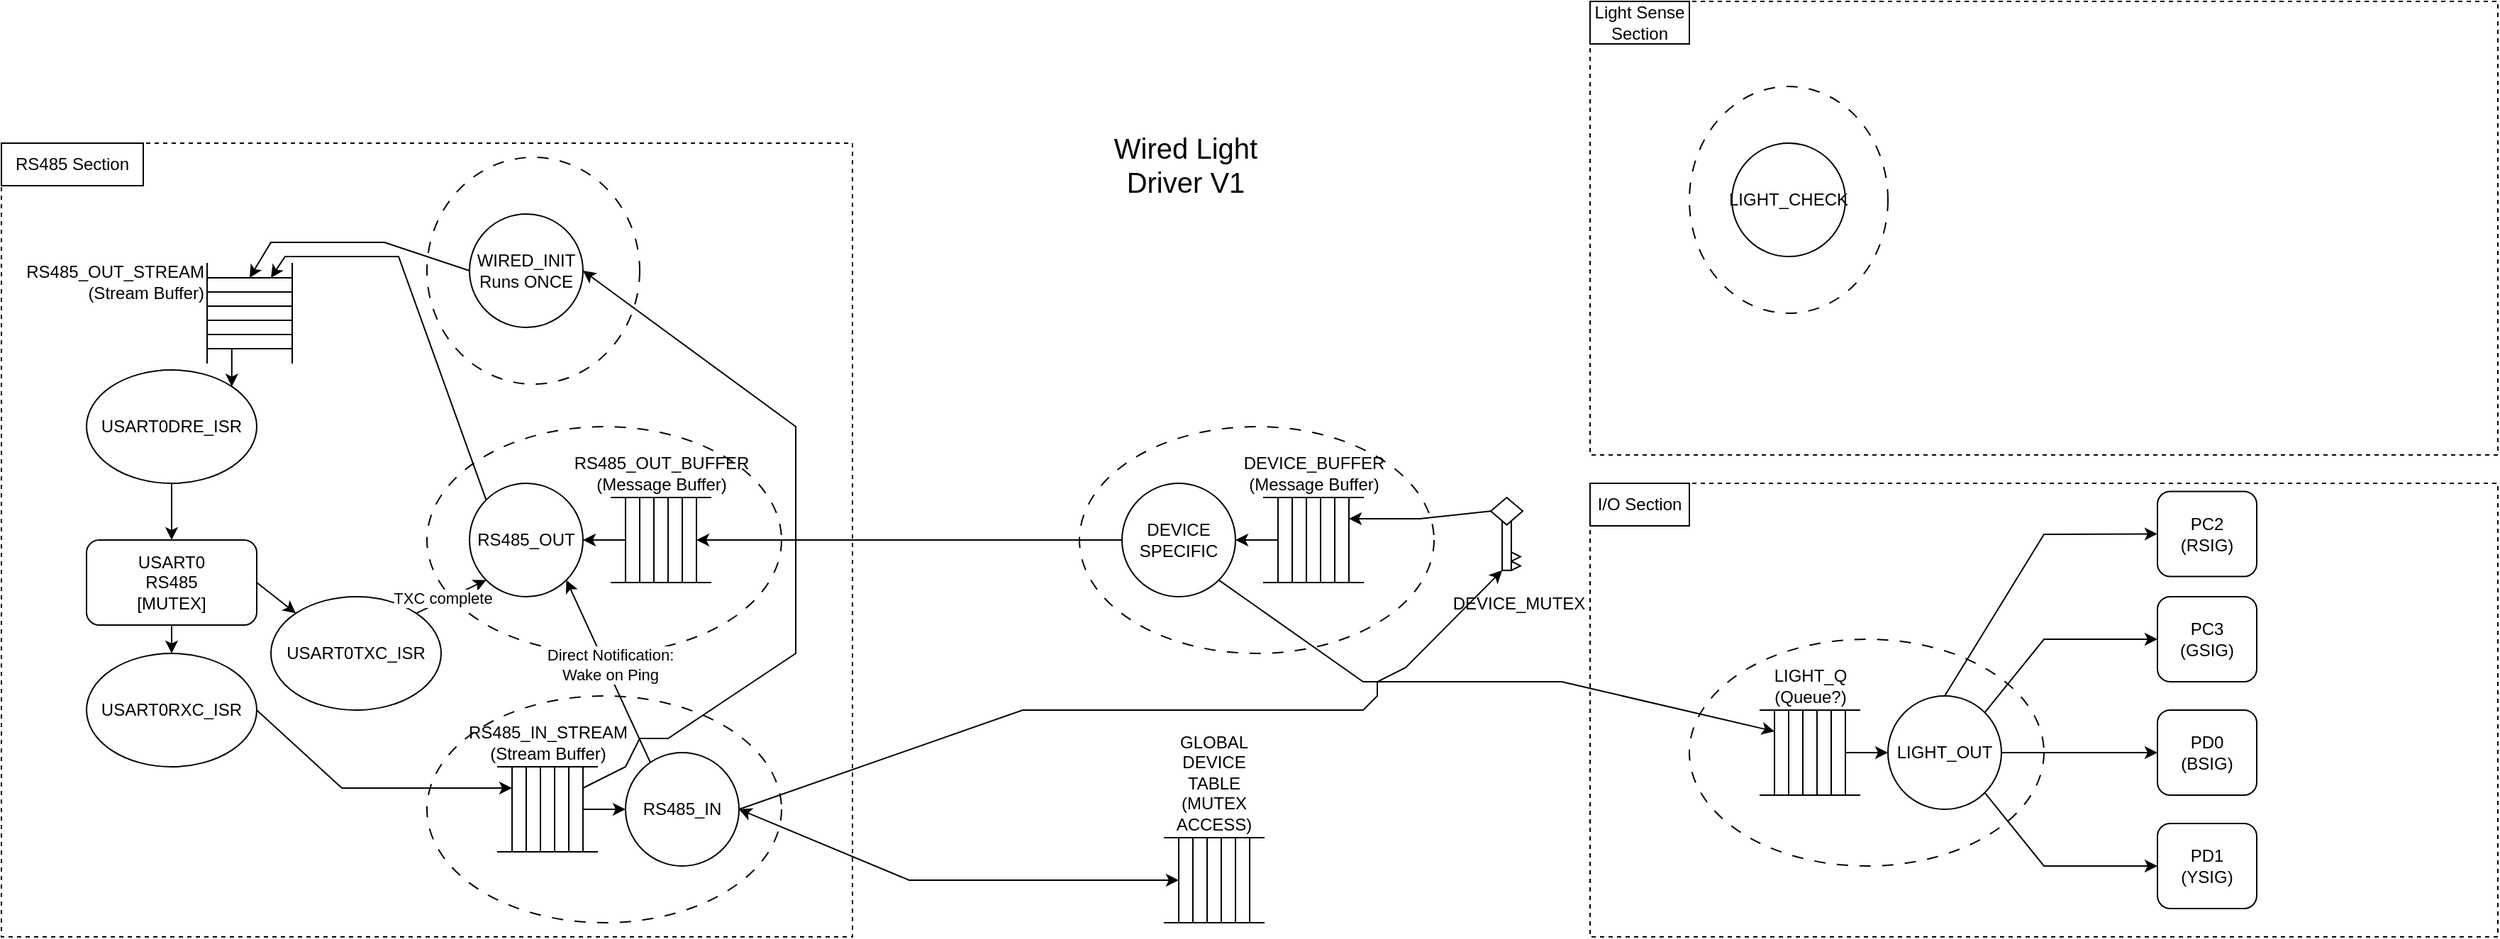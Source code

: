 <mxfile version="24.0.4" type="device">
  <diagram name="Page-1" id="CDOxSwhlgjnc3lKkndTh">
    <mxGraphModel dx="1763" dy="1640" grid="1" gridSize="10" guides="1" tooltips="1" connect="1" arrows="1" fold="1" page="1" pageScale="1" pageWidth="850" pageHeight="1100" math="0" shadow="0">
      <root>
        <mxCell id="0" />
        <mxCell id="1" parent="0" />
        <mxCell id="HfPcpZgXZQoJjn3XZfNg-179" value="" style="rounded=0;whiteSpace=wrap;html=1;fillColor=none;dashed=1;" parent="1" vertex="1">
          <mxGeometry x="1080" y="-560" width="640" height="320" as="geometry" />
        </mxCell>
        <mxCell id="HfPcpZgXZQoJjn3XZfNg-87" value="" style="whiteSpace=wrap;html=1;dashed=1;fillColor=none;" parent="1" vertex="1">
          <mxGeometry x="-40" y="-800" width="600" height="560" as="geometry" />
        </mxCell>
        <mxCell id="HfPcpZgXZQoJjn3XZfNg-63" style="rounded=0;orthogonalLoop=1;jettySize=auto;html=1;exitX=1;exitY=0.5;exitDx=0;exitDy=0;entryX=0;entryY=0;entryDx=0;entryDy=0;" parent="1" source="HfPcpZgXZQoJjn3XZfNg-12" target="HfPcpZgXZQoJjn3XZfNg-62" edge="1">
          <mxGeometry relative="1" as="geometry" />
        </mxCell>
        <mxCell id="HfPcpZgXZQoJjn3XZfNg-12" value="USART0&lt;div&gt;RS485&lt;/div&gt;&lt;div&gt;[MUTEX]&lt;/div&gt;" style="rounded=1;whiteSpace=wrap;html=1;movable=1;resizable=1;rotatable=1;deletable=1;editable=1;locked=0;connectable=1;" parent="1" vertex="1">
          <mxGeometry x="20" y="-520" width="120" height="60" as="geometry" />
        </mxCell>
        <mxCell id="HfPcpZgXZQoJjn3XZfNg-15" value="x" style="group" parent="1" vertex="1" connectable="0">
          <mxGeometry x="260" y="-600" width="250" height="160" as="geometry" />
        </mxCell>
        <mxCell id="HfPcpZgXZQoJjn3XZfNg-1" value="" style="ellipse;whiteSpace=wrap;html=1;dashed=1;dashPattern=8 8;flipH=0;movable=1;resizable=1;rotatable=1;deletable=1;editable=1;locked=0;connectable=1;container=0;" parent="HfPcpZgXZQoJjn3XZfNg-15" vertex="1">
          <mxGeometry width="250" height="160" as="geometry" />
        </mxCell>
        <mxCell id="HfPcpZgXZQoJjn3XZfNg-10" value="RS485_OUT" style="ellipse;whiteSpace=wrap;html=1;aspect=fixed;flipH=0;movable=1;resizable=1;rotatable=1;deletable=1;editable=1;locked=0;connectable=1;container=0;" parent="HfPcpZgXZQoJjn3XZfNg-15" vertex="1">
          <mxGeometry x="30" y="40" width="80" height="80" as="geometry" />
        </mxCell>
        <mxCell id="HfPcpZgXZQoJjn3XZfNg-11" value="" style="endArrow=classic;html=1;rounded=0;movable=1;resizable=1;rotatable=1;deletable=1;editable=1;locked=0;connectable=1;" parent="HfPcpZgXZQoJjn3XZfNg-15" edge="1">
          <mxGeometry width="50" height="50" relative="1" as="geometry">
            <mxPoint x="140" y="80" as="sourcePoint" />
            <mxPoint x="110" y="80" as="targetPoint" />
          </mxGeometry>
        </mxCell>
        <mxCell id="HfPcpZgXZQoJjn3XZfNg-3" value="" style="rounded=0;whiteSpace=wrap;html=1;movable=1;resizable=1;rotatable=1;deletable=1;editable=1;locked=0;connectable=1;container=0;" parent="HfPcpZgXZQoJjn3XZfNg-15" vertex="1">
          <mxGeometry x="140" y="50" width="10" height="60" as="geometry" />
        </mxCell>
        <mxCell id="HfPcpZgXZQoJjn3XZfNg-4" value="" style="rounded=0;whiteSpace=wrap;html=1;movable=1;resizable=1;rotatable=1;deletable=1;editable=1;locked=0;connectable=1;container=0;" parent="HfPcpZgXZQoJjn3XZfNg-15" vertex="1">
          <mxGeometry x="150" y="50" width="10" height="60" as="geometry" />
        </mxCell>
        <mxCell id="HfPcpZgXZQoJjn3XZfNg-5" value="RS485_OUT_BUFFER&lt;br&gt;(Message Buffer&lt;span style=&quot;background-color: initial;&quot;&gt;)&lt;/span&gt;" style="rounded=0;movable=1;resizable=1;rotatable=1;deletable=1;editable=1;locked=0;connectable=1;labelPosition=center;verticalLabelPosition=top;align=center;verticalAlign=bottom;html=1;container=0;" parent="HfPcpZgXZQoJjn3XZfNg-15" vertex="1">
          <mxGeometry x="160" y="50" width="10" height="60" as="geometry" />
        </mxCell>
        <mxCell id="HfPcpZgXZQoJjn3XZfNg-6" value="" style="rounded=0;whiteSpace=wrap;html=1;movable=1;resizable=1;rotatable=1;deletable=1;editable=1;locked=0;connectable=1;container=0;" parent="HfPcpZgXZQoJjn3XZfNg-15" vertex="1">
          <mxGeometry x="170" y="50" width="10" height="60" as="geometry" />
        </mxCell>
        <mxCell id="HfPcpZgXZQoJjn3XZfNg-7" value="" style="rounded=0;whiteSpace=wrap;html=1;movable=1;resizable=1;rotatable=1;deletable=1;editable=1;locked=0;connectable=1;container=0;" parent="HfPcpZgXZQoJjn3XZfNg-15" vertex="1">
          <mxGeometry x="180" y="50" width="10" height="60" as="geometry" />
        </mxCell>
        <mxCell id="HfPcpZgXZQoJjn3XZfNg-8" value="" style="shape=partialRectangle;whiteSpace=wrap;html=1;top=0;bottom=0;fillColor=none;direction=south;movable=1;resizable=1;rotatable=1;deletable=1;editable=1;locked=0;connectable=1;container=0;" parent="HfPcpZgXZQoJjn3XZfNg-15" vertex="1">
          <mxGeometry x="190" y="50" width="10" height="60" as="geometry" />
        </mxCell>
        <mxCell id="HfPcpZgXZQoJjn3XZfNg-9" value="" style="shape=partialRectangle;whiteSpace=wrap;html=1;top=0;bottom=0;fillColor=none;direction=south;movable=1;resizable=1;rotatable=1;deletable=1;editable=1;locked=0;connectable=1;container=0;" parent="HfPcpZgXZQoJjn3XZfNg-15" vertex="1">
          <mxGeometry x="130" y="50" width="10" height="60" as="geometry" />
        </mxCell>
        <mxCell id="HfPcpZgXZQoJjn3XZfNg-16" value="" style="group;flipH=1;" parent="1" vertex="1" connectable="0">
          <mxGeometry x="260" y="-410" width="250" height="160" as="geometry" />
        </mxCell>
        <mxCell id="HfPcpZgXZQoJjn3XZfNg-17" value="" style="ellipse;whiteSpace=wrap;html=1;dashed=1;dashPattern=8 8;flipH=0;movable=1;resizable=1;rotatable=1;deletable=1;editable=1;locked=0;connectable=1;container=0;" parent="HfPcpZgXZQoJjn3XZfNg-16" vertex="1">
          <mxGeometry width="250" height="160" as="geometry" />
        </mxCell>
        <mxCell id="HfPcpZgXZQoJjn3XZfNg-18" value="RS485_IN" style="ellipse;whiteSpace=wrap;html=1;aspect=fixed;flipH=0;movable=1;resizable=1;rotatable=1;deletable=1;editable=1;locked=0;connectable=1;container=0;" parent="HfPcpZgXZQoJjn3XZfNg-16" vertex="1">
          <mxGeometry x="140" y="40" width="80" height="80" as="geometry" />
        </mxCell>
        <mxCell id="HfPcpZgXZQoJjn3XZfNg-19" value="" style="endArrow=classic;html=1;rounded=0;movable=1;resizable=1;rotatable=1;deletable=1;editable=1;locked=0;connectable=1;" parent="HfPcpZgXZQoJjn3XZfNg-16" edge="1">
          <mxGeometry width="50" height="50" relative="1" as="geometry">
            <mxPoint x="110" y="80" as="sourcePoint" />
            <mxPoint x="140" y="80" as="targetPoint" />
          </mxGeometry>
        </mxCell>
        <mxCell id="HfPcpZgXZQoJjn3XZfNg-20" value="" style="rounded=0;whiteSpace=wrap;html=1;movable=1;resizable=1;rotatable=1;deletable=1;editable=1;locked=0;connectable=1;container=0;" parent="HfPcpZgXZQoJjn3XZfNg-16" vertex="1">
          <mxGeometry x="100" y="50" width="10" height="60" as="geometry" />
        </mxCell>
        <mxCell id="HfPcpZgXZQoJjn3XZfNg-21" value="" style="rounded=0;whiteSpace=wrap;html=1;movable=1;resizable=1;rotatable=1;deletable=1;editable=1;locked=0;connectable=1;container=0;" parent="HfPcpZgXZQoJjn3XZfNg-16" vertex="1">
          <mxGeometry x="90" y="50" width="10" height="60" as="geometry" />
        </mxCell>
        <mxCell id="HfPcpZgXZQoJjn3XZfNg-22" value="RS485_IN_STREAM&lt;br&gt;(Stream Buffer&lt;span style=&quot;background-color: initial;&quot;&gt;)&lt;/span&gt;" style="rounded=0;movable=1;resizable=1;rotatable=1;deletable=1;editable=1;locked=0;connectable=1;labelPosition=center;verticalLabelPosition=top;align=center;verticalAlign=bottom;html=1;container=0;" parent="HfPcpZgXZQoJjn3XZfNg-16" vertex="1">
          <mxGeometry x="80" y="50" width="10" height="60" as="geometry" />
        </mxCell>
        <mxCell id="HfPcpZgXZQoJjn3XZfNg-23" value="" style="rounded=0;whiteSpace=wrap;html=1;movable=1;resizable=1;rotatable=1;deletable=1;editable=1;locked=0;connectable=1;container=0;" parent="HfPcpZgXZQoJjn3XZfNg-16" vertex="1">
          <mxGeometry x="70" y="50" width="10" height="60" as="geometry" />
        </mxCell>
        <mxCell id="HfPcpZgXZQoJjn3XZfNg-24" value="" style="rounded=0;whiteSpace=wrap;html=1;movable=1;resizable=1;rotatable=1;deletable=1;editable=1;locked=0;connectable=1;container=0;" parent="HfPcpZgXZQoJjn3XZfNg-16" vertex="1">
          <mxGeometry x="60" y="50" width="10" height="60" as="geometry" />
        </mxCell>
        <mxCell id="HfPcpZgXZQoJjn3XZfNg-25" value="" style="shape=partialRectangle;whiteSpace=wrap;html=1;top=0;bottom=0;fillColor=none;direction=south;movable=1;resizable=1;rotatable=1;deletable=1;editable=1;locked=0;connectable=1;container=0;" parent="HfPcpZgXZQoJjn3XZfNg-16" vertex="1">
          <mxGeometry x="50" y="50" width="10" height="60" as="geometry" />
        </mxCell>
        <mxCell id="HfPcpZgXZQoJjn3XZfNg-26" value="" style="shape=partialRectangle;whiteSpace=wrap;html=1;top=0;bottom=0;fillColor=none;direction=south;movable=1;resizable=1;rotatable=1;deletable=1;editable=1;locked=0;connectable=1;container=0;" parent="HfPcpZgXZQoJjn3XZfNg-16" vertex="1">
          <mxGeometry x="110" y="50" width="10" height="60" as="geometry" />
        </mxCell>
        <mxCell id="HfPcpZgXZQoJjn3XZfNg-38" value="" style="endArrow=classic;html=1;rounded=0;exitX=0.217;exitY=0.084;exitDx=0;exitDy=0;entryX=1;entryY=1;entryDx=0;entryDy=0;exitPerimeter=0;" parent="1" source="HfPcpZgXZQoJjn3XZfNg-18" target="HfPcpZgXZQoJjn3XZfNg-10" edge="1">
          <mxGeometry width="50" height="50" relative="1" as="geometry">
            <mxPoint x="530" y="-420" as="sourcePoint" />
            <mxPoint x="473" y="-450" as="targetPoint" />
          </mxGeometry>
        </mxCell>
        <mxCell id="HfPcpZgXZQoJjn3XZfNg-39" value="Direct Notification:&lt;div&gt;Wake on Ping&lt;/div&gt;" style="edgeLabel;html=1;align=center;verticalAlign=middle;resizable=0;points=[];" parent="HfPcpZgXZQoJjn3XZfNg-38" vertex="1" connectable="0">
          <mxGeometry x="-0.049" relative="1" as="geometry">
            <mxPoint x="-1" y="-8" as="offset" />
          </mxGeometry>
        </mxCell>
        <mxCell id="HfPcpZgXZQoJjn3XZfNg-41" value="" style="group;rotation=-90;" parent="1" vertex="1" connectable="0">
          <mxGeometry x="100" y="-710" width="70" height="60" as="geometry" />
        </mxCell>
        <mxCell id="HfPcpZgXZQoJjn3XZfNg-42" value="" style="rounded=0;whiteSpace=wrap;html=1;movable=1;resizable=1;rotatable=1;deletable=1;editable=1;locked=0;connectable=1;container=0;rotation=-90;" parent="HfPcpZgXZQoJjn3XZfNg-41" vertex="1">
          <mxGeometry x="30" y="20" width="10" height="60" as="geometry" />
        </mxCell>
        <mxCell id="HfPcpZgXZQoJjn3XZfNg-43" value="" style="rounded=0;whiteSpace=wrap;html=1;movable=1;resizable=1;rotatable=1;deletable=1;editable=1;locked=0;connectable=1;container=0;rotation=-90;" parent="HfPcpZgXZQoJjn3XZfNg-41" vertex="1">
          <mxGeometry x="30" y="10" width="10" height="60" as="geometry" />
        </mxCell>
        <mxCell id="HfPcpZgXZQoJjn3XZfNg-44" value="RS485_OUT_STREAM&lt;div&gt;(Stream Buffer)&lt;/div&gt;" style="rounded=0;whiteSpace=wrap;html=1;movable=1;resizable=1;rotatable=1;deletable=1;editable=1;locked=0;connectable=1;labelPosition=left;verticalLabelPosition=top;align=right;verticalAlign=bottom;container=0;rotation=90;horizontal=0;" parent="HfPcpZgXZQoJjn3XZfNg-41" vertex="1">
          <mxGeometry x="30" width="10" height="60" as="geometry" />
        </mxCell>
        <mxCell id="HfPcpZgXZQoJjn3XZfNg-45" value="" style="rounded=0;whiteSpace=wrap;html=1;movable=1;resizable=1;rotatable=1;deletable=1;editable=1;locked=0;connectable=1;container=0;rotation=-90;" parent="HfPcpZgXZQoJjn3XZfNg-41" vertex="1">
          <mxGeometry x="30" y="-10" width="10" height="60" as="geometry" />
        </mxCell>
        <mxCell id="HfPcpZgXZQoJjn3XZfNg-46" value="" style="rounded=0;whiteSpace=wrap;html=1;movable=1;resizable=1;rotatable=1;deletable=1;editable=1;locked=0;connectable=1;container=0;rotation=-90;" parent="HfPcpZgXZQoJjn3XZfNg-41" vertex="1">
          <mxGeometry x="30" y="-20" width="10" height="60" as="geometry" />
        </mxCell>
        <mxCell id="HfPcpZgXZQoJjn3XZfNg-47" value="" style="shape=partialRectangle;whiteSpace=wrap;html=1;top=0;bottom=0;fillColor=none;direction=south;movable=1;resizable=1;rotatable=1;deletable=1;editable=1;locked=0;connectable=1;container=0;rotation=-90;" parent="HfPcpZgXZQoJjn3XZfNg-41" vertex="1">
          <mxGeometry x="30" y="-30" width="10" height="60" as="geometry" />
        </mxCell>
        <mxCell id="HfPcpZgXZQoJjn3XZfNg-48" value="" style="shape=partialRectangle;whiteSpace=wrap;html=1;top=0;bottom=0;fillColor=none;direction=south;movable=1;resizable=1;rotatable=1;deletable=1;editable=1;locked=0;connectable=1;container=0;rotation=-90;" parent="HfPcpZgXZQoJjn3XZfNg-41" vertex="1">
          <mxGeometry x="30" y="30" width="10" height="60" as="geometry" />
        </mxCell>
        <mxCell id="HfPcpZgXZQoJjn3XZfNg-51" style="edgeStyle=orthogonalEdgeStyle;rounded=0;orthogonalLoop=1;jettySize=auto;html=1;exitX=0.5;exitY=1;exitDx=0;exitDy=0;entryX=0.5;entryY=0;entryDx=0;entryDy=0;" parent="1" source="HfPcpZgXZQoJjn3XZfNg-49" target="HfPcpZgXZQoJjn3XZfNg-12" edge="1">
          <mxGeometry relative="1" as="geometry" />
        </mxCell>
        <mxCell id="HfPcpZgXZQoJjn3XZfNg-49" value="USART0DRE_ISR" style="ellipse;whiteSpace=wrap;html=1;movable=1;resizable=1;rotatable=1;deletable=1;editable=1;locked=0;connectable=1;" parent="1" vertex="1">
          <mxGeometry x="20" y="-640" width="120" height="80" as="geometry" />
        </mxCell>
        <mxCell id="HfPcpZgXZQoJjn3XZfNg-50" style="edgeStyle=orthogonalEdgeStyle;rounded=0;orthogonalLoop=1;jettySize=auto;html=1;exitX=0.5;exitY=0;exitDx=0;exitDy=0;entryX=1;entryY=0;entryDx=0;entryDy=0;" parent="1" source="HfPcpZgXZQoJjn3XZfNg-48" target="HfPcpZgXZQoJjn3XZfNg-49" edge="1">
          <mxGeometry relative="1" as="geometry" />
        </mxCell>
        <mxCell id="HfPcpZgXZQoJjn3XZfNg-58" value="" style="endArrow=classic;html=1;rounded=0;exitX=0;exitY=0;exitDx=0;exitDy=0;entryX=0.75;entryY=1;entryDx=0;entryDy=0;" parent="1" source="HfPcpZgXZQoJjn3XZfNg-10" target="HfPcpZgXZQoJjn3XZfNg-47" edge="1">
          <mxGeometry width="50" height="50" relative="1" as="geometry">
            <mxPoint x="300" y="-610" as="sourcePoint" />
            <mxPoint x="210" y="-710" as="targetPoint" />
            <Array as="points">
              <mxPoint x="240" y="-720" />
              <mxPoint x="160" y="-720" />
            </Array>
          </mxGeometry>
        </mxCell>
        <mxCell id="HfPcpZgXZQoJjn3XZfNg-59" value="USART0RXC_ISR" style="ellipse;whiteSpace=wrap;html=1;movable=1;resizable=1;rotatable=1;deletable=1;editable=1;locked=0;connectable=1;" parent="1" vertex="1">
          <mxGeometry x="20" y="-440" width="120" height="80" as="geometry" />
        </mxCell>
        <mxCell id="HfPcpZgXZQoJjn3XZfNg-60" value="" style="endArrow=classic;html=1;rounded=0;exitX=0.5;exitY=1;exitDx=0;exitDy=0;entryX=0.5;entryY=0;entryDx=0;entryDy=0;" parent="1" source="HfPcpZgXZQoJjn3XZfNg-12" target="HfPcpZgXZQoJjn3XZfNg-59" edge="1">
          <mxGeometry width="50" height="50" relative="1" as="geometry">
            <mxPoint x="200" y="-410" as="sourcePoint" />
            <mxPoint x="250" y="-460" as="targetPoint" />
          </mxGeometry>
        </mxCell>
        <mxCell id="HfPcpZgXZQoJjn3XZfNg-61" value="" style="endArrow=classic;html=1;rounded=0;exitX=1;exitY=0.5;exitDx=0;exitDy=0;entryX=0.25;entryY=0;entryDx=0;entryDy=0;" parent="1" source="HfPcpZgXZQoJjn3XZfNg-59" target="HfPcpZgXZQoJjn3XZfNg-25" edge="1">
          <mxGeometry width="50" height="50" relative="1" as="geometry">
            <mxPoint x="200" y="-410" as="sourcePoint" />
            <mxPoint x="250" y="-460" as="targetPoint" />
            <Array as="points">
              <mxPoint x="200" y="-345" />
            </Array>
          </mxGeometry>
        </mxCell>
        <mxCell id="HfPcpZgXZQoJjn3XZfNg-62" value="USART0TXC_ISR" style="ellipse;whiteSpace=wrap;html=1;movable=1;resizable=1;rotatable=1;deletable=1;editable=1;locked=0;connectable=1;" parent="1" vertex="1">
          <mxGeometry x="150" y="-480" width="120" height="80" as="geometry" />
        </mxCell>
        <mxCell id="HfPcpZgXZQoJjn3XZfNg-64" style="rounded=0;orthogonalLoop=1;jettySize=auto;html=1;exitX=1;exitY=0;exitDx=0;exitDy=0;entryX=0;entryY=1;entryDx=0;entryDy=0;" parent="1" source="HfPcpZgXZQoJjn3XZfNg-62" target="HfPcpZgXZQoJjn3XZfNg-10" edge="1">
          <mxGeometry relative="1" as="geometry" />
        </mxCell>
        <mxCell id="HfPcpZgXZQoJjn3XZfNg-66" value="TXC complete" style="edgeLabel;html=1;align=center;verticalAlign=middle;resizable=0;points=[];" parent="HfPcpZgXZQoJjn3XZfNg-64" vertex="1" connectable="0">
          <mxGeometry x="-0.641" relative="1" as="geometry">
            <mxPoint x="9" y="-7" as="offset" />
          </mxGeometry>
        </mxCell>
        <mxCell id="HfPcpZgXZQoJjn3XZfNg-67" value="" style="group" parent="1" vertex="1" connectable="0">
          <mxGeometry x="260" y="-790" width="150" height="160" as="geometry" />
        </mxCell>
        <mxCell id="HfPcpZgXZQoJjn3XZfNg-28" value="" style="ellipse;whiteSpace=wrap;html=1;dashed=1;dashPattern=8 8;flipH=0;movable=1;resizable=1;rotatable=1;deletable=1;editable=1;locked=0;connectable=1;container=0;" parent="HfPcpZgXZQoJjn3XZfNg-67" vertex="1">
          <mxGeometry width="150" height="160" as="geometry" />
        </mxCell>
        <mxCell id="HfPcpZgXZQoJjn3XZfNg-29" value="WIRED_INIT&lt;div&gt;Runs ONCE&lt;/div&gt;" style="ellipse;whiteSpace=wrap;html=1;aspect=fixed;flipH=0;movable=1;resizable=1;rotatable=1;deletable=1;editable=1;locked=0;connectable=1;container=0;" parent="HfPcpZgXZQoJjn3XZfNg-67" vertex="1">
          <mxGeometry x="30" y="40" width="80" height="80" as="geometry" />
        </mxCell>
        <mxCell id="HfPcpZgXZQoJjn3XZfNg-30" value="" style="endArrow=classic;html=1;rounded=0;movable=1;resizable=1;rotatable=1;deletable=1;editable=1;locked=0;connectable=1;exitX=0.25;exitY=1;exitDx=0;exitDy=0;" parent="1" source="HfPcpZgXZQoJjn3XZfNg-26" edge="1">
          <mxGeometry width="50" height="50" relative="1" as="geometry">
            <mxPoint x="520" y="-400" as="sourcePoint" />
            <mxPoint x="370" y="-710" as="targetPoint" />
            <Array as="points">
              <mxPoint x="400" y="-360" />
              <mxPoint x="410" y="-380" />
              <mxPoint x="430" y="-380" />
              <mxPoint x="520" y="-440" />
              <mxPoint x="520" y="-600" />
            </Array>
          </mxGeometry>
        </mxCell>
        <mxCell id="HfPcpZgXZQoJjn3XZfNg-57" style="rounded=0;orthogonalLoop=1;jettySize=auto;html=1;exitX=0;exitY=0.5;exitDx=0;exitDy=0;entryX=0.5;entryY=1;entryDx=0;entryDy=0;" parent="1" source="HfPcpZgXZQoJjn3XZfNg-29" target="HfPcpZgXZQoJjn3XZfNg-47" edge="1">
          <mxGeometry relative="1" as="geometry">
            <Array as="points">
              <mxPoint x="230" y="-730" />
              <mxPoint x="150" y="-730" />
            </Array>
          </mxGeometry>
        </mxCell>
        <mxCell id="HfPcpZgXZQoJjn3XZfNg-88" value="RS485 Section" style="rounded=0;whiteSpace=wrap;html=1;" parent="1" vertex="1">
          <mxGeometry x="-40" y="-800" width="100" height="30" as="geometry" />
        </mxCell>
        <mxCell id="HfPcpZgXZQoJjn3XZfNg-89" value="" style="group" parent="1" vertex="1" connectable="0">
          <mxGeometry x="780" y="-310" width="70" height="60" as="geometry" />
        </mxCell>
        <mxCell id="HfPcpZgXZQoJjn3XZfNg-78" value="" style="rounded=0;whiteSpace=wrap;html=1;movable=1;resizable=1;rotatable=1;deletable=1;editable=1;locked=0;connectable=1;container=0;" parent="HfPcpZgXZQoJjn3XZfNg-89" vertex="1">
          <mxGeometry x="10" width="10" height="60" as="geometry" />
        </mxCell>
        <mxCell id="HfPcpZgXZQoJjn3XZfNg-79" value="" style="rounded=0;whiteSpace=wrap;html=1;movable=1;resizable=1;rotatable=1;deletable=1;editable=1;locked=0;connectable=1;container=0;" parent="HfPcpZgXZQoJjn3XZfNg-89" vertex="1">
          <mxGeometry x="20" width="10" height="60" as="geometry" />
        </mxCell>
        <mxCell id="HfPcpZgXZQoJjn3XZfNg-80" value="GLOBAL DEVICE TABLE&lt;div&gt;(MUTEX ACCESS)&lt;/div&gt;" style="rounded=0;whiteSpace=wrap;html=1;movable=1;resizable=1;rotatable=1;deletable=1;editable=1;locked=0;connectable=1;labelPosition=center;verticalLabelPosition=top;align=center;verticalAlign=bottom;container=0;" parent="HfPcpZgXZQoJjn3XZfNg-89" vertex="1">
          <mxGeometry x="30" width="10" height="60" as="geometry" />
        </mxCell>
        <mxCell id="HfPcpZgXZQoJjn3XZfNg-81" value="" style="rounded=0;whiteSpace=wrap;html=1;movable=1;resizable=1;rotatable=1;deletable=1;editable=1;locked=0;connectable=1;container=0;" parent="HfPcpZgXZQoJjn3XZfNg-89" vertex="1">
          <mxGeometry x="40" width="10" height="60" as="geometry" />
        </mxCell>
        <mxCell id="HfPcpZgXZQoJjn3XZfNg-82" value="" style="rounded=0;whiteSpace=wrap;html=1;movable=1;resizable=1;rotatable=1;deletable=1;editable=1;locked=0;connectable=1;container=0;" parent="HfPcpZgXZQoJjn3XZfNg-89" vertex="1">
          <mxGeometry x="50" width="10" height="60" as="geometry" />
        </mxCell>
        <mxCell id="HfPcpZgXZQoJjn3XZfNg-83" value="" style="shape=partialRectangle;whiteSpace=wrap;html=1;top=0;bottom=0;fillColor=none;direction=south;movable=1;resizable=1;rotatable=1;deletable=1;editable=1;locked=0;connectable=1;container=0;" parent="HfPcpZgXZQoJjn3XZfNg-89" vertex="1">
          <mxGeometry x="60" width="10" height="60" as="geometry" />
        </mxCell>
        <mxCell id="HfPcpZgXZQoJjn3XZfNg-84" value="" style="shape=partialRectangle;whiteSpace=wrap;html=1;top=0;bottom=0;fillColor=none;direction=south;movable=1;resizable=1;rotatable=1;deletable=1;editable=1;locked=0;connectable=1;container=0;" parent="HfPcpZgXZQoJjn3XZfNg-89" vertex="1">
          <mxGeometry width="10" height="60" as="geometry" />
        </mxCell>
        <mxCell id="HfPcpZgXZQoJjn3XZfNg-90" value="" style="group" parent="1" vertex="1" connectable="0">
          <mxGeometry x="720" y="-600" width="250" height="160" as="geometry" />
        </mxCell>
        <mxCell id="HfPcpZgXZQoJjn3XZfNg-91" value="" style="ellipse;whiteSpace=wrap;html=1;dashed=1;dashPattern=8 8;flipH=0;movable=1;resizable=1;rotatable=1;deletable=1;editable=1;locked=0;connectable=1;" parent="HfPcpZgXZQoJjn3XZfNg-90" vertex="1">
          <mxGeometry width="250" height="160" as="geometry" />
        </mxCell>
        <mxCell id="HfPcpZgXZQoJjn3XZfNg-92" value="" style="group;movable=1;resizable=1;rotatable=1;deletable=1;editable=1;locked=0;connectable=1;flipH=0;" parent="HfPcpZgXZQoJjn3XZfNg-90" vertex="1" connectable="0">
          <mxGeometry x="130" y="50" width="70" height="60" as="geometry" />
        </mxCell>
        <mxCell id="HfPcpZgXZQoJjn3XZfNg-93" value="" style="rounded=0;whiteSpace=wrap;html=1;movable=1;resizable=1;rotatable=1;deletable=1;editable=1;locked=0;connectable=1;" parent="HfPcpZgXZQoJjn3XZfNg-92" vertex="1">
          <mxGeometry x="10" width="10" height="60" as="geometry" />
        </mxCell>
        <mxCell id="HfPcpZgXZQoJjn3XZfNg-94" value="" style="rounded=0;whiteSpace=wrap;html=1;movable=1;resizable=1;rotatable=1;deletable=1;editable=1;locked=0;connectable=1;" parent="HfPcpZgXZQoJjn3XZfNg-92" vertex="1">
          <mxGeometry x="20" width="10" height="60" as="geometry" />
        </mxCell>
        <mxCell id="HfPcpZgXZQoJjn3XZfNg-95" value="DEVICE_BUFFER&lt;br&gt;(Message Buffer)" style="rounded=0;movable=1;resizable=1;rotatable=1;deletable=1;editable=1;locked=0;connectable=1;labelPosition=center;verticalLabelPosition=top;align=center;verticalAlign=bottom;html=1;" parent="HfPcpZgXZQoJjn3XZfNg-92" vertex="1">
          <mxGeometry x="30" width="10" height="60" as="geometry" />
        </mxCell>
        <mxCell id="HfPcpZgXZQoJjn3XZfNg-96" value="" style="rounded=0;whiteSpace=wrap;html=1;movable=1;resizable=1;rotatable=1;deletable=1;editable=1;locked=0;connectable=1;" parent="HfPcpZgXZQoJjn3XZfNg-92" vertex="1">
          <mxGeometry x="40" width="10" height="60" as="geometry" />
        </mxCell>
        <mxCell id="HfPcpZgXZQoJjn3XZfNg-97" value="" style="rounded=0;whiteSpace=wrap;html=1;movable=1;resizable=1;rotatable=1;deletable=1;editable=1;locked=0;connectable=1;" parent="HfPcpZgXZQoJjn3XZfNg-92" vertex="1">
          <mxGeometry x="50" width="10" height="60" as="geometry" />
        </mxCell>
        <mxCell id="HfPcpZgXZQoJjn3XZfNg-98" value="" style="shape=partialRectangle;whiteSpace=wrap;html=1;top=0;bottom=0;fillColor=none;direction=south;movable=1;resizable=1;rotatable=1;deletable=1;editable=1;locked=0;connectable=1;" parent="HfPcpZgXZQoJjn3XZfNg-92" vertex="1">
          <mxGeometry x="60" width="10" height="60" as="geometry" />
        </mxCell>
        <mxCell id="HfPcpZgXZQoJjn3XZfNg-99" value="" style="shape=partialRectangle;whiteSpace=wrap;html=1;top=0;bottom=0;fillColor=none;direction=south;movable=1;resizable=1;rotatable=1;deletable=1;editable=1;locked=0;connectable=1;" parent="HfPcpZgXZQoJjn3XZfNg-92" vertex="1">
          <mxGeometry width="10" height="60" as="geometry" />
        </mxCell>
        <mxCell id="HfPcpZgXZQoJjn3XZfNg-100" value="DEVICE SPECIFIC" style="ellipse;whiteSpace=wrap;html=1;aspect=fixed;flipH=0;movable=1;resizable=1;rotatable=1;deletable=1;editable=1;locked=0;connectable=1;" parent="HfPcpZgXZQoJjn3XZfNg-90" vertex="1">
          <mxGeometry x="30" y="40" width="80" height="80" as="geometry" />
        </mxCell>
        <mxCell id="HfPcpZgXZQoJjn3XZfNg-101" value="" style="endArrow=classic;html=1;rounded=0;movable=1;resizable=1;rotatable=1;deletable=1;editable=1;locked=0;connectable=1;" parent="HfPcpZgXZQoJjn3XZfNg-90" edge="1">
          <mxGeometry width="50" height="50" relative="1" as="geometry">
            <mxPoint x="140" y="80" as="sourcePoint" />
            <mxPoint x="110" y="80" as="targetPoint" />
          </mxGeometry>
        </mxCell>
        <mxCell id="HfPcpZgXZQoJjn3XZfNg-114" value="" style="group;flipH=1;" parent="1" vertex="1" connectable="0">
          <mxGeometry x="1150" y="-450" width="250" height="160" as="geometry" />
        </mxCell>
        <mxCell id="HfPcpZgXZQoJjn3XZfNg-115" value="" style="ellipse;whiteSpace=wrap;html=1;dashed=1;dashPattern=8 8;flipH=0;movable=1;resizable=1;rotatable=1;deletable=1;editable=1;locked=0;connectable=1;" parent="HfPcpZgXZQoJjn3XZfNg-114" vertex="1">
          <mxGeometry width="250" height="160" as="geometry" />
        </mxCell>
        <mxCell id="HfPcpZgXZQoJjn3XZfNg-116" value="" style="group;movable=1;resizable=1;rotatable=1;deletable=1;editable=1;locked=0;connectable=1;flipH=0;" parent="HfPcpZgXZQoJjn3XZfNg-114" vertex="1" connectable="0">
          <mxGeometry x="50" y="50" width="70" height="60" as="geometry" />
        </mxCell>
        <mxCell id="HfPcpZgXZQoJjn3XZfNg-117" value="" style="rounded=0;whiteSpace=wrap;html=1;movable=1;resizable=1;rotatable=1;deletable=1;editable=1;locked=0;connectable=1;" parent="HfPcpZgXZQoJjn3XZfNg-116" vertex="1">
          <mxGeometry x="10" width="10" height="60" as="geometry" />
        </mxCell>
        <mxCell id="HfPcpZgXZQoJjn3XZfNg-118" value="" style="rounded=0;whiteSpace=wrap;html=1;movable=1;resizable=1;rotatable=1;deletable=1;editable=1;locked=0;connectable=1;" parent="HfPcpZgXZQoJjn3XZfNg-116" vertex="1">
          <mxGeometry x="20" width="10" height="60" as="geometry" />
        </mxCell>
        <mxCell id="HfPcpZgXZQoJjn3XZfNg-119" value="LIGHT_Q&lt;br&gt;(Queue?)" style="rounded=0;movable=1;resizable=1;rotatable=1;deletable=1;editable=1;locked=0;connectable=1;labelPosition=center;verticalLabelPosition=top;align=center;verticalAlign=bottom;html=1;" parent="HfPcpZgXZQoJjn3XZfNg-116" vertex="1">
          <mxGeometry x="30" width="10" height="60" as="geometry" />
        </mxCell>
        <mxCell id="HfPcpZgXZQoJjn3XZfNg-120" value="" style="rounded=0;whiteSpace=wrap;html=1;movable=1;resizable=1;rotatable=1;deletable=1;editable=1;locked=0;connectable=1;" parent="HfPcpZgXZQoJjn3XZfNg-116" vertex="1">
          <mxGeometry x="40" width="10" height="60" as="geometry" />
        </mxCell>
        <mxCell id="HfPcpZgXZQoJjn3XZfNg-121" value="" style="rounded=0;whiteSpace=wrap;html=1;movable=1;resizable=1;rotatable=1;deletable=1;editable=1;locked=0;connectable=1;" parent="HfPcpZgXZQoJjn3XZfNg-116" vertex="1">
          <mxGeometry x="50" width="10" height="60" as="geometry" />
        </mxCell>
        <mxCell id="HfPcpZgXZQoJjn3XZfNg-122" value="" style="shape=partialRectangle;whiteSpace=wrap;html=1;top=0;bottom=0;fillColor=none;direction=south;movable=1;resizable=1;rotatable=1;deletable=1;editable=1;locked=0;connectable=1;" parent="HfPcpZgXZQoJjn3XZfNg-116" vertex="1">
          <mxGeometry x="60" width="10" height="60" as="geometry" />
        </mxCell>
        <mxCell id="HfPcpZgXZQoJjn3XZfNg-123" value="" style="shape=partialRectangle;whiteSpace=wrap;html=1;top=0;bottom=0;fillColor=none;direction=south;movable=1;resizable=1;rotatable=1;deletable=1;editable=1;locked=0;connectable=1;" parent="HfPcpZgXZQoJjn3XZfNg-116" vertex="1">
          <mxGeometry width="10" height="60" as="geometry" />
        </mxCell>
        <mxCell id="HfPcpZgXZQoJjn3XZfNg-124" value="LIGHT_OUT" style="ellipse;whiteSpace=wrap;html=1;aspect=fixed;flipH=0;movable=1;resizable=1;rotatable=1;deletable=1;editable=1;locked=0;connectable=1;" parent="HfPcpZgXZQoJjn3XZfNg-114" vertex="1">
          <mxGeometry x="140" y="40" width="80" height="80" as="geometry" />
        </mxCell>
        <mxCell id="HfPcpZgXZQoJjn3XZfNg-125" value="" style="endArrow=classic;html=1;rounded=0;movable=1;resizable=1;rotatable=1;deletable=1;editable=1;locked=0;connectable=1;" parent="HfPcpZgXZQoJjn3XZfNg-114" edge="1">
          <mxGeometry width="50" height="50" relative="1" as="geometry">
            <mxPoint x="110" y="80" as="sourcePoint" />
            <mxPoint x="140" y="80" as="targetPoint" />
          </mxGeometry>
        </mxCell>
        <mxCell id="HfPcpZgXZQoJjn3XZfNg-126" value="" style="endArrow=classic;html=1;rounded=0;exitX=0;exitY=0.5;exitDx=0;exitDy=0;entryX=0.5;entryY=1;entryDx=0;entryDy=0;" parent="1" source="HfPcpZgXZQoJjn3XZfNg-100" target="HfPcpZgXZQoJjn3XZfNg-8" edge="1">
          <mxGeometry width="50" height="50" relative="1" as="geometry">
            <mxPoint x="630" y="-460" as="sourcePoint" />
            <mxPoint x="680" y="-510" as="targetPoint" />
          </mxGeometry>
        </mxCell>
        <mxCell id="HfPcpZgXZQoJjn3XZfNg-128" value="" style="group" parent="1" vertex="1" connectable="0">
          <mxGeometry x="1010" y="-550" width="22.5" height="51.43" as="geometry" />
        </mxCell>
        <mxCell id="HfPcpZgXZQoJjn3XZfNg-129" value="" style="rounded=0;whiteSpace=wrap;html=1;movable=1;resizable=1;rotatable=1;deletable=1;editable=1;locked=0;connectable=1;container=0;" parent="HfPcpZgXZQoJjn3XZfNg-128" vertex="1">
          <mxGeometry x="8.036" y="12.857" width="6.429" height="38.572" as="geometry" />
        </mxCell>
        <mxCell id="HfPcpZgXZQoJjn3XZfNg-130" value="" style="rhombus;whiteSpace=wrap;html=1;movable=1;resizable=1;rotatable=1;deletable=1;editable=1;locked=0;connectable=1;container=0;" parent="HfPcpZgXZQoJjn3XZfNg-128" vertex="1">
          <mxGeometry width="22.5" height="19.286" as="geometry" />
        </mxCell>
        <mxCell id="HfPcpZgXZQoJjn3XZfNg-131" value="" style="triangle;whiteSpace=wrap;html=1;movable=1;resizable=1;rotatable=1;deletable=1;editable=1;locked=0;connectable=1;container=0;" parent="HfPcpZgXZQoJjn3XZfNg-128" vertex="1">
          <mxGeometry x="14.464" y="45.001" width="6.429" height="6.429" as="geometry" />
        </mxCell>
        <mxCell id="HfPcpZgXZQoJjn3XZfNg-132" value="" style="triangle;whiteSpace=wrap;html=1;movable=1;resizable=1;rotatable=1;deletable=1;editable=1;locked=0;connectable=1;container=0;" parent="HfPcpZgXZQoJjn3XZfNg-128" vertex="1">
          <mxGeometry x="14.464" y="38.572" width="6.429" height="6.429" as="geometry" />
        </mxCell>
        <mxCell id="HfPcpZgXZQoJjn3XZfNg-138" value="" style="endArrow=classic;html=1;rounded=0;exitX=1;exitY=0.5;exitDx=0;exitDy=0;entryX=0;entryY=1;entryDx=0;entryDy=0;" parent="1" source="HfPcpZgXZQoJjn3XZfNg-18" target="HfPcpZgXZQoJjn3XZfNg-129" edge="1">
          <mxGeometry width="50" height="50" relative="1" as="geometry">
            <mxPoint x="880" y="-440" as="sourcePoint" />
            <mxPoint x="930" y="-490" as="targetPoint" />
            <Array as="points">
              <mxPoint x="680" y="-400" />
              <mxPoint x="920" y="-400" />
              <mxPoint x="930" y="-410" />
              <mxPoint x="930" y="-420" />
              <mxPoint x="950" y="-430" />
            </Array>
          </mxGeometry>
        </mxCell>
        <mxCell id="HfPcpZgXZQoJjn3XZfNg-139" value="" style="endArrow=classic;html=1;rounded=0;exitX=0;exitY=0.5;exitDx=0;exitDy=0;entryX=0.25;entryY=1;entryDx=0;entryDy=0;" parent="1" source="HfPcpZgXZQoJjn3XZfNg-130" target="HfPcpZgXZQoJjn3XZfNg-98" edge="1">
          <mxGeometry width="50" height="50" relative="1" as="geometry">
            <mxPoint x="950" y="-420" as="sourcePoint" />
            <mxPoint x="1000" y="-470" as="targetPoint" />
            <Array as="points">
              <mxPoint x="960" y="-535" />
            </Array>
          </mxGeometry>
        </mxCell>
        <mxCell id="HfPcpZgXZQoJjn3XZfNg-154" value="" style="endArrow=classic;html=1;rounded=0;exitX=1;exitY=1;exitDx=0;exitDy=0;entryX=0.25;entryY=0;entryDx=0;entryDy=0;" parent="1" source="HfPcpZgXZQoJjn3XZfNg-100" target="HfPcpZgXZQoJjn3XZfNg-123" edge="1">
          <mxGeometry width="50" height="50" relative="1" as="geometry">
            <mxPoint x="990" y="-440" as="sourcePoint" />
            <mxPoint x="1040" y="-420" as="targetPoint" />
            <Array as="points">
              <mxPoint x="920" y="-420" />
              <mxPoint x="1060" y="-420" />
            </Array>
          </mxGeometry>
        </mxCell>
        <mxCell id="HfPcpZgXZQoJjn3XZfNg-155" value="DEVICE_MUTEX" style="text;html=1;align=center;verticalAlign=middle;whiteSpace=wrap;rounded=0;" parent="1" vertex="1">
          <mxGeometry x="1000" y="-490" width="60" height="30" as="geometry" />
        </mxCell>
        <mxCell id="HfPcpZgXZQoJjn3XZfNg-173" value="&lt;div&gt;PC3&lt;/div&gt;&lt;div&gt;(GSIG)&lt;/div&gt;" style="rounded=1;whiteSpace=wrap;html=1;movable=1;resizable=1;rotatable=1;deletable=1;editable=1;locked=0;connectable=1;" parent="1" vertex="1">
          <mxGeometry x="1480" y="-480" width="70" height="60" as="geometry" />
        </mxCell>
        <mxCell id="HfPcpZgXZQoJjn3XZfNg-174" value="&lt;div&gt;PD0&lt;/div&gt;&lt;div&gt;(BSIG)&lt;/div&gt;" style="rounded=1;whiteSpace=wrap;html=1;movable=1;resizable=1;rotatable=1;deletable=1;editable=1;locked=0;connectable=1;" parent="1" vertex="1">
          <mxGeometry x="1480" y="-400" width="70" height="60" as="geometry" />
        </mxCell>
        <mxCell id="HfPcpZgXZQoJjn3XZfNg-175" value="&lt;div&gt;PD1&lt;/div&gt;&lt;div&gt;(YSIG)&lt;/div&gt;" style="rounded=1;whiteSpace=wrap;html=1;movable=1;resizable=1;rotatable=1;deletable=1;editable=1;locked=0;connectable=1;" parent="1" vertex="1">
          <mxGeometry x="1480" y="-320" width="70" height="60" as="geometry" />
        </mxCell>
        <mxCell id="HfPcpZgXZQoJjn3XZfNg-176" value="" style="endArrow=classic;html=1;rounded=0;exitX=1;exitY=0;exitDx=0;exitDy=0;entryX=0;entryY=0.5;entryDx=0;entryDy=0;" parent="1" source="HfPcpZgXZQoJjn3XZfNg-124" target="HfPcpZgXZQoJjn3XZfNg-173" edge="1">
          <mxGeometry width="50" height="50" relative="1" as="geometry">
            <mxPoint x="1350" y="-370" as="sourcePoint" />
            <mxPoint x="1400" y="-420" as="targetPoint" />
            <Array as="points">
              <mxPoint x="1400" y="-450" />
            </Array>
          </mxGeometry>
        </mxCell>
        <mxCell id="HfPcpZgXZQoJjn3XZfNg-177" value="" style="endArrow=classic;html=1;rounded=0;exitX=1;exitY=0.5;exitDx=0;exitDy=0;entryX=0;entryY=0.5;entryDx=0;entryDy=0;" parent="1" source="HfPcpZgXZQoJjn3XZfNg-124" target="HfPcpZgXZQoJjn3XZfNg-174" edge="1">
          <mxGeometry width="50" height="50" relative="1" as="geometry">
            <mxPoint x="1350" y="-370" as="sourcePoint" />
            <mxPoint x="1400" y="-420" as="targetPoint" />
          </mxGeometry>
        </mxCell>
        <mxCell id="HfPcpZgXZQoJjn3XZfNg-178" value="" style="endArrow=classic;html=1;rounded=0;exitX=1;exitY=1;exitDx=0;exitDy=0;entryX=0;entryY=0.5;entryDx=0;entryDy=0;" parent="1" source="HfPcpZgXZQoJjn3XZfNg-124" target="HfPcpZgXZQoJjn3XZfNg-175" edge="1">
          <mxGeometry width="50" height="50" relative="1" as="geometry">
            <mxPoint x="1350" y="-370" as="sourcePoint" />
            <mxPoint x="1400" y="-420" as="targetPoint" />
            <Array as="points">
              <mxPoint x="1400" y="-290" />
            </Array>
          </mxGeometry>
        </mxCell>
        <mxCell id="HfPcpZgXZQoJjn3XZfNg-180" value="I/O Section" style="text;html=1;align=center;verticalAlign=middle;whiteSpace=wrap;rounded=0;strokeColor=default;" parent="1" vertex="1">
          <mxGeometry x="1080" y="-560" width="70" height="30" as="geometry" />
        </mxCell>
        <mxCell id="HfPcpZgXZQoJjn3XZfNg-181" value="Wired Light Driver V1" style="text;html=1;align=center;verticalAlign=middle;whiteSpace=wrap;rounded=0;fontSize=20;" parent="1" vertex="1">
          <mxGeometry x="720" y="-800" width="150" height="30" as="geometry" />
        </mxCell>
        <mxCell id="_2x9L_KMr5DSTee8zxcG-1" style="rounded=0;orthogonalLoop=1;jettySize=auto;html=1;exitX=1;exitY=0.5;exitDx=0;exitDy=0;entryX=0.5;entryY=0;entryDx=0;entryDy=0;startArrow=classic;startFill=1;" edge="1" parent="1" source="HfPcpZgXZQoJjn3XZfNg-18" target="HfPcpZgXZQoJjn3XZfNg-84">
          <mxGeometry relative="1" as="geometry">
            <Array as="points">
              <mxPoint x="600" y="-280" />
            </Array>
          </mxGeometry>
        </mxCell>
        <mxCell id="_2x9L_KMr5DSTee8zxcG-4" value="&lt;div&gt;PC2&lt;/div&gt;&lt;div&gt;(RSIG)&lt;/div&gt;" style="rounded=1;whiteSpace=wrap;html=1;movable=1;resizable=1;rotatable=1;deletable=1;editable=1;locked=0;connectable=1;" vertex="1" parent="1">
          <mxGeometry x="1480" y="-554.28" width="70" height="60" as="geometry" />
        </mxCell>
        <mxCell id="_2x9L_KMr5DSTee8zxcG-5" value="" style="endArrow=classic;html=1;rounded=0;exitX=0.5;exitY=0;exitDx=0;exitDy=0;entryX=0;entryY=0.5;entryDx=0;entryDy=0;" edge="1" parent="1" source="HfPcpZgXZQoJjn3XZfNg-124" target="_2x9L_KMr5DSTee8zxcG-4">
          <mxGeometry width="50" height="50" relative="1" as="geometry">
            <mxPoint x="1400" y="-400" as="sourcePoint" />
            <mxPoint x="1450" y="-450" as="targetPoint" />
            <Array as="points">
              <mxPoint x="1400" y="-524" />
            </Array>
          </mxGeometry>
        </mxCell>
        <mxCell id="_2x9L_KMr5DSTee8zxcG-6" value="" style="rounded=0;whiteSpace=wrap;html=1;fillColor=none;dashed=1;" vertex="1" parent="1">
          <mxGeometry x="1080" y="-900" width="640" height="320" as="geometry" />
        </mxCell>
        <mxCell id="_2x9L_KMr5DSTee8zxcG-7" value="Light Sense&lt;div&gt;Section&lt;/div&gt;" style="text;html=1;align=center;verticalAlign=middle;whiteSpace=wrap;rounded=0;strokeColor=default;" vertex="1" parent="1">
          <mxGeometry x="1080" y="-900" width="70" height="30" as="geometry" />
        </mxCell>
        <mxCell id="_2x9L_KMr5DSTee8zxcG-9" value="" style="ellipse;whiteSpace=wrap;html=1;dashed=1;dashPattern=8 8;flipH=0;movable=1;resizable=1;rotatable=1;deletable=1;editable=1;locked=0;connectable=1;" vertex="1" parent="1">
          <mxGeometry x="1150" y="-840" width="140" height="160" as="geometry" />
        </mxCell>
        <mxCell id="_2x9L_KMr5DSTee8zxcG-18" value="LIGHT_CHECK" style="ellipse;whiteSpace=wrap;html=1;aspect=fixed;flipH=0;movable=1;resizable=1;rotatable=1;deletable=1;editable=1;locked=0;connectable=1;" vertex="1" parent="1">
          <mxGeometry x="1180" y="-800" width="80" height="80" as="geometry" />
        </mxCell>
      </root>
    </mxGraphModel>
  </diagram>
</mxfile>

